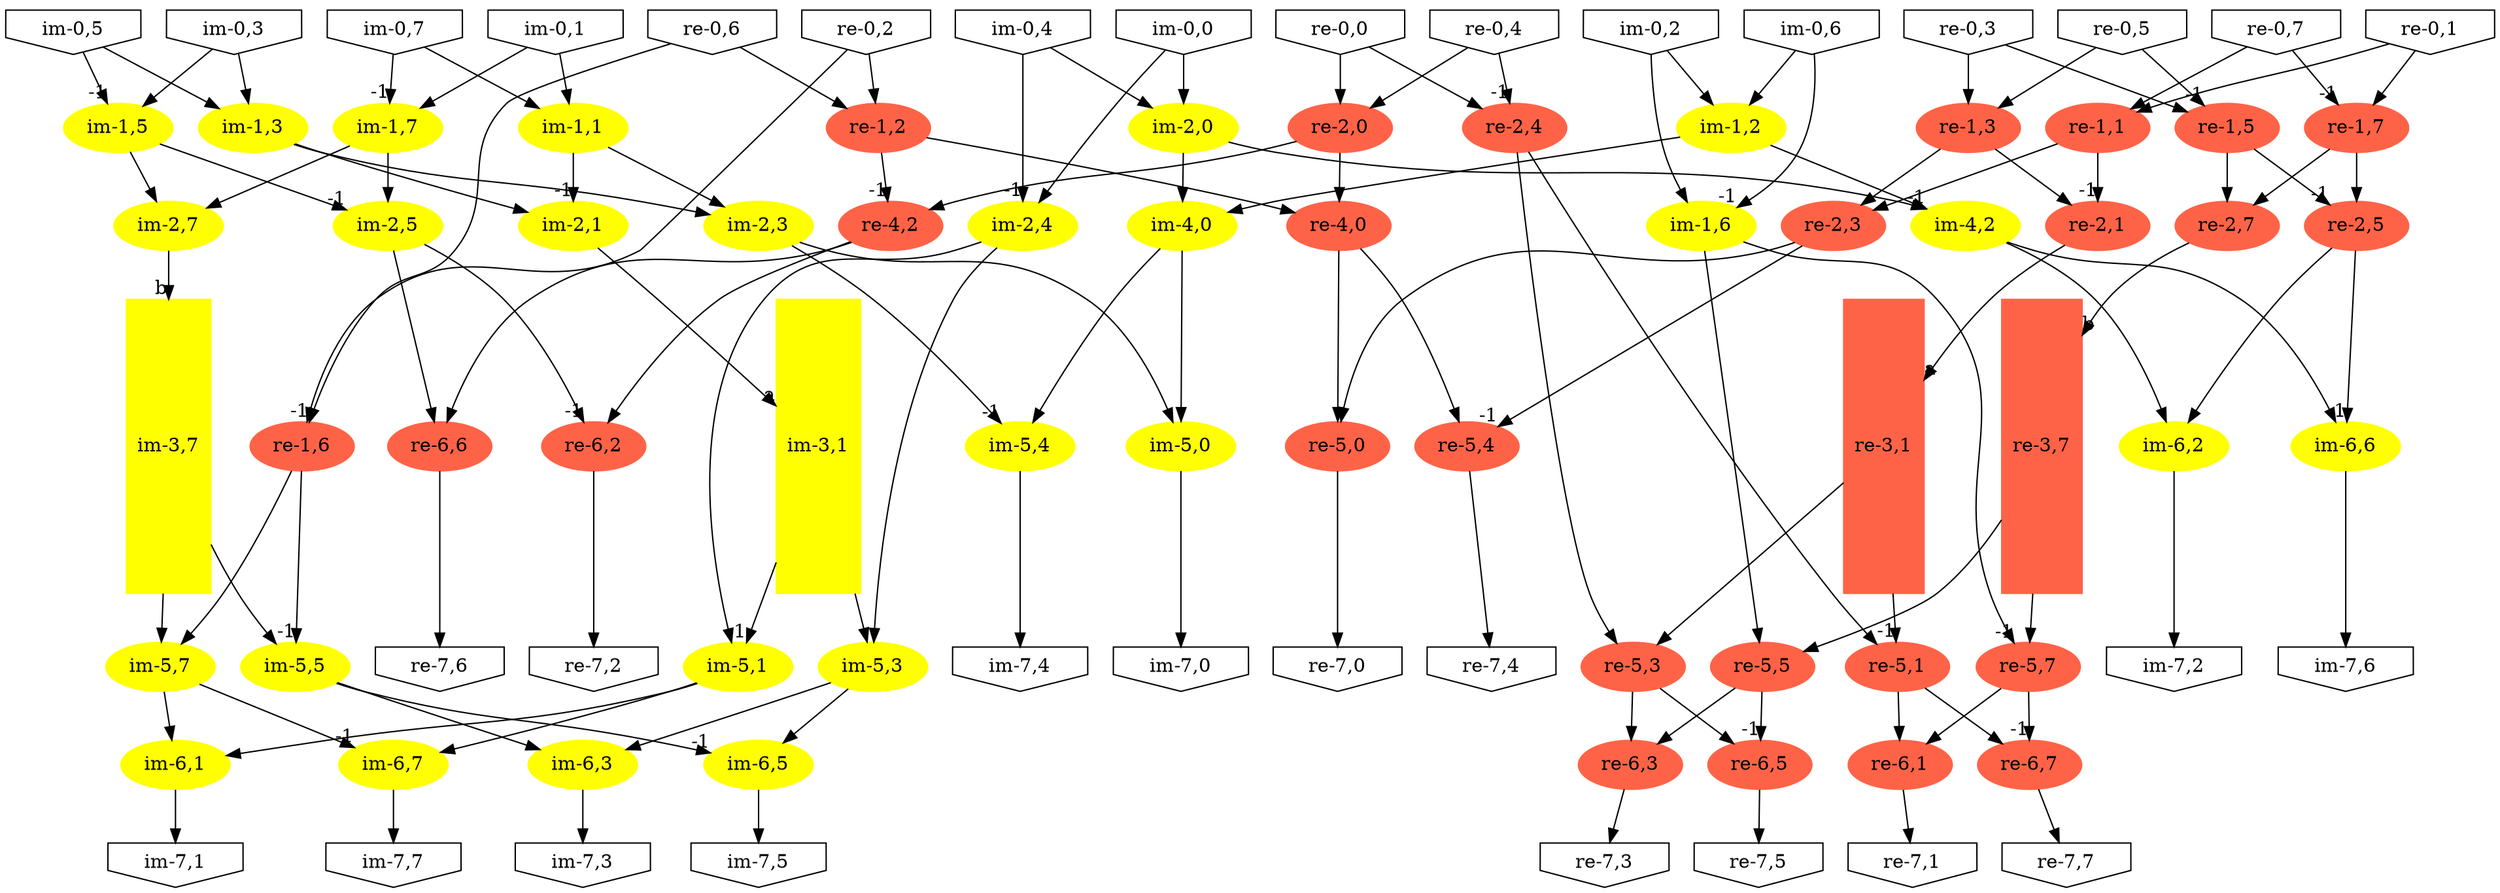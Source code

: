 digraph g
{

  /* list of nodes */
  "im-0,0" [shape="invhouse"];
  "im-0,1" [shape="invhouse"];
  "im-0,2" [shape="invhouse"];
  "im-0,3" [shape="invhouse"];
  "im-0,4" [shape="invhouse"];
  "im-0,5" [shape="invhouse"];
  "im-0,6" [shape="invhouse"];
  "im-0,7" [shape="invhouse"];
  "im-1,1" [color="yellow",fontcolor="black",shape="oval",style="filled"];
  "im-1,2" [color="yellow",fontcolor="black",shape="oval",style="filled"];
  "im-1,3" [color="yellow",fontcolor="black",shape="oval",style="filled"];
  "im-1,5" [color="yellow",fontcolor="black",shape="oval",style="filled"];
  "im-1,6" [color="yellow",fontcolor="black",shape="oval",style="filled"];
  "im-1,7" [color="yellow",fontcolor="black",shape="oval",style="filled"];
  "im-2,0" [color="yellow",fontcolor="black",shape="oval",style="filled"];
  "im-2,1" [color="yellow",fontcolor="black",shape="oval",style="filled"];
  "im-2,3" [color="yellow",fontcolor="black",shape="oval",style="filled"];
  "im-2,4" [color="yellow",fontcolor="black",shape="oval",style="filled"];
  "im-2,5" [color="yellow",fontcolor="black",shape="oval",style="filled"];
  "im-2,7" [color="yellow",fontcolor="black",shape="oval",style="filled"];
  "im-3,1" [color="yellow",fontcolor="black",height="3",shape="box",style="filled"];
  "im-3,7" [color="yellow",fontcolor="black",height="3",shape="box",style="filled"];
  "im-4,0" [color="yellow",fontcolor="black",shape="oval",style="filled"];
  "im-4,2" [color="yellow",fontcolor="black",shape="oval",style="filled"];
  "im-5,0" [color="yellow",fontcolor="black",shape="oval",style="filled"];
  "im-5,1" [color="yellow",fontcolor="black",shape="oval",style="filled"];
  "im-5,3" [color="yellow",fontcolor="black",shape="oval",style="filled"];
  "im-5,4" [color="yellow",fontcolor="black",shape="oval",style="filled"];
  "im-5,5" [color="yellow",fontcolor="black",shape="oval",style="filled"];
  "im-5,7" [color="yellow",fontcolor="black",shape="oval",style="filled"];
  "im-6,1" [color="yellow",fontcolor="black",shape="oval",style="filled"];
  "im-6,2" [color="yellow",fontcolor="black",shape="oval",style="filled"];
  "im-6,3" [color="yellow",fontcolor="black",shape="oval",style="filled"];
  "im-6,5" [color="yellow",fontcolor="black",shape="oval",style="filled"];
  "im-6,6" [color="yellow",fontcolor="black",shape="oval",style="filled"];
  "im-6,7" [color="yellow",fontcolor="black",shape="oval",style="filled"];
  "im-7,0" [shape="invhouse"];
  "im-7,1" [shape="invhouse"];
  "im-7,2" [shape="invhouse"];
  "im-7,3" [shape="invhouse"];
  "im-7,4" [shape="invhouse"];
  "im-7,5" [shape="invhouse"];
  "im-7,6" [shape="invhouse"];
  "im-7,7" [shape="invhouse"];
  "re-0,0" [shape="invhouse"];
  "re-0,1" [shape="invhouse"];
  "re-0,2" [shape="invhouse"];
  "re-0,3" [shape="invhouse"];
  "re-0,4" [shape="invhouse"];
  "re-0,5" [shape="invhouse"];
  "re-0,6" [shape="invhouse"];
  "re-0,7" [shape="invhouse"];
  "re-1,1" [color="tomato",fontcolor="black",shape="oval",style="filled"];
  "re-1,2" [color="tomato",fontcolor="black",shape="oval",style="filled"];
  "re-1,3" [color="tomato",fontcolor="black",shape="oval",style="filled"];
  "re-1,5" [color="tomato",fontcolor="black",shape="oval",style="filled"];
  "re-1,6" [color="tomato",fontcolor="black",shape="oval",style="filled"];
  "re-1,7" [color="tomato",fontcolor="black",shape="oval",style="filled"];
  "re-2,0" [color="tomato",fontcolor="black",shape="oval",style="filled"];
  "re-2,1" [color="tomato",fontcolor="black",shape="oval",style="filled"];
  "re-2,3" [color="tomato",fontcolor="black",shape="oval",style="filled"];
  "re-2,4" [color="tomato",fontcolor="black",shape="oval",style="filled"];
  "re-2,5" [color="tomato",fontcolor="black",shape="oval",style="filled"];
  "re-2,7" [color="tomato",fontcolor="black",shape="oval",style="filled"];
  "re-3,1" [color="tomato",fontcolor="black",height="3",shape="box",style="filled"];
  "re-3,7" [color="tomato",fontcolor="black",height="3",shape="box",style="filled"];
  "re-4,0" [color="tomato",fontcolor="black",shape="oval",style="filled"];
  "re-4,2" [color="tomato",fontcolor="black",shape="oval",style="filled"];
  "re-5,0" [color="tomato",fontcolor="black",shape="oval",style="filled"];
  "re-5,1" [color="tomato",fontcolor="black",shape="oval",style="filled"];
  "re-5,3" [color="tomato",fontcolor="black",shape="oval",style="filled"];
  "re-5,4" [color="tomato",fontcolor="black",shape="oval",style="filled"];
  "re-5,5" [color="tomato",fontcolor="black",shape="oval",style="filled"];
  "re-5,7" [color="tomato",fontcolor="black",shape="oval",style="filled"];
  "re-6,1" [color="tomato",fontcolor="black",shape="oval",style="filled"];
  "re-6,2" [color="tomato",fontcolor="black",shape="oval",style="filled"];
  "re-6,3" [color="tomato",fontcolor="black",shape="oval",style="filled"];
  "re-6,5" [color="tomato",fontcolor="black",shape="oval",style="filled"];
  "re-6,6" [color="tomato",fontcolor="black",shape="oval",style="filled"];
  "re-6,7" [color="tomato",fontcolor="black",shape="oval",style="filled"];
  "re-7,0" [shape="invhouse"];
  "re-7,1" [shape="invhouse"];
  "re-7,2" [shape="invhouse"];
  "re-7,3" [shape="invhouse"];
  "re-7,4" [shape="invhouse"];
  "re-7,5" [shape="invhouse"];
  "re-7,6" [shape="invhouse"];
  "re-7,7" [shape="invhouse"];

  /* list of edges */
  "im-0,0" -> "im-2,0";
  "im-0,0" -> "im-2,4";
  "im-0,1" -> "im-1,1";
  "im-0,1" -> "im-1,7";
  "im-0,2" -> "im-1,2";
  "im-0,2" -> "im-1,6";
  "im-0,3" -> "im-1,3";
  "im-0,3" -> "im-1,5";
  "im-0,4" -> "im-2,0";
  "im-0,4" -> "im-2,4" [headlabel = "-1"];
  "im-0,5" -> "im-1,3";
  "im-0,5" -> "im-1,5" [headlabel = "-1"];
  "im-0,6" -> "im-1,2";
  "im-0,6" -> "im-1,6" [headlabel = "-1"];
  "im-0,7" -> "im-1,1";
  "im-0,7" -> "im-1,7" [headlabel = "-1"];
  "im-1,1" -> "im-2,1" [headlabel = "-1"];
  "im-1,1" -> "im-2,3";
  "im-1,2" -> "im-4,0";
  "im-1,2" -> "im-4,2" [headlabel = "-1"];
  "im-1,3" -> "im-2,1";
  "im-1,3" -> "im-2,3";
  "im-1,5" -> "im-2,5" [headlabel = "-1"];
  "im-1,5" -> "im-2,7";
  "im-1,6" -> "re-5,5";
  "im-1,6" -> "re-5,7" [headlabel = "-1"];
  "im-1,7" -> "im-2,5";
  "im-1,7" -> "im-2,7";
  "im-2,0" -> "im-4,0";
  "im-2,0" -> "im-4,2";
  "im-2,1" -> "im-3,1" [headlabel = "a"];
  "im-2,3" -> "im-5,0";
  "im-2,3" -> "im-5,4" [headlabel = "-1"];
  "im-2,4" -> "im-5,1";
  "im-2,4" -> "im-5,3";
  "im-2,5" -> "re-6,2" [headlabel = "-1"];
  "im-2,5" -> "re-6,6";
  "im-2,7" -> "im-3,7" [headlabel = "b"];
  "im-3,1" -> "im-5,1" [headlabel = "-1"];
  "im-3,1" -> "im-5,3";
  "im-3,7" -> "im-5,5";
  "im-3,7" -> "im-5,7";
  "im-4,0" -> "im-5,0";
  "im-4,0" -> "im-5,4";
  "im-4,2" -> "im-6,2";
  "im-4,2" -> "im-6,6";
  "im-5,0" -> "im-7,0";
  "im-5,1" -> "im-6,1";
  "im-5,1" -> "im-6,7";
  "im-5,3" -> "im-6,3";
  "im-5,3" -> "im-6,5";
  "im-5,4" -> "im-7,4";
  "im-5,5" -> "im-6,3";
  "im-5,5" -> "im-6,5" [headlabel = "-1"];
  "im-5,7" -> "im-6,1";
  "im-5,7" -> "im-6,7" [headlabel = "-1"];
  "im-6,1" -> "im-7,1";
  "im-6,2" -> "im-7,2";
  "im-6,3" -> "im-7,3";
  "im-6,5" -> "im-7,5";
  "im-6,6" -> "im-7,6";
  "im-6,7" -> "im-7,7";
  "re-0,0" -> "re-2,0";
  "re-0,0" -> "re-2,4";
  "re-0,1" -> "re-1,1";
  "re-0,1" -> "re-1,7";
  "re-0,2" -> "re-1,2";
  "re-0,2" -> "re-1,6";
  "re-0,3" -> "re-1,3";
  "re-0,3" -> "re-1,5";
  "re-0,4" -> "re-2,0";
  "re-0,4" -> "re-2,4" [headlabel = "-1"];
  "re-0,5" -> "re-1,3";
  "re-0,5" -> "re-1,5" [headlabel = "-1"];
  "re-0,6" -> "re-1,2";
  "re-0,6" -> "re-1,6" [headlabel = "-1"];
  "re-0,7" -> "re-1,1";
  "re-0,7" -> "re-1,7" [headlabel = "-1"];
  "re-1,1" -> "re-2,1" [headlabel = "-1"];
  "re-1,1" -> "re-2,3";
  "re-1,2" -> "re-4,0";
  "re-1,2" -> "re-4,2" [headlabel = "-1"];
  "re-1,3" -> "re-2,1";
  "re-1,3" -> "re-2,3";
  "re-1,5" -> "re-2,5" [headlabel = "-1"];
  "re-1,5" -> "re-2,7";
  "re-1,6" -> "im-5,5" [headlabel = "-1"];
  "re-1,6" -> "im-5,7";
  "re-1,7" -> "re-2,5";
  "re-1,7" -> "re-2,7";
  "re-2,0" -> "re-4,0";
  "re-2,0" -> "re-4,2";
  "re-2,1" -> "re-3,1" [headlabel = "a"];
  "re-2,3" -> "re-5,0";
  "re-2,3" -> "re-5,4" [headlabel = "-1"];
  "re-2,4" -> "re-5,1";
  "re-2,4" -> "re-5,3";
  "re-2,5" -> "im-6,2";
  "re-2,5" -> "im-6,6" [headlabel = "-1"];
  "re-2,7" -> "re-3,7" [headlabel = "b"];
  "re-3,1" -> "re-5,1" [headlabel = "-1"];
  "re-3,1" -> "re-5,3";
  "re-3,7" -> "re-5,5";
  "re-3,7" -> "re-5,7";
  "re-4,0" -> "re-5,0";
  "re-4,0" -> "re-5,4";
  "re-4,2" -> "re-6,2";
  "re-4,2" -> "re-6,6";
  "re-5,0" -> "re-7,0";
  "re-5,1" -> "re-6,1";
  "re-5,1" -> "re-6,7";
  "re-5,3" -> "re-6,3";
  "re-5,3" -> "re-6,5";
  "re-5,4" -> "re-7,4";
  "re-5,5" -> "re-6,3";
  "re-5,5" -> "re-6,5" [headlabel = "-1"];
  "re-5,7" -> "re-6,1";
  "re-5,7" -> "re-6,7" [headlabel = "-1"];
  "re-6,1" -> "re-7,1";
  "re-6,2" -> "re-7,2";
  "re-6,3" -> "re-7,3";
  "re-6,5" -> "re-7,5";
  "re-6,6" -> "re-7,6";
  "re-6,7" -> "re-7,7";
}
